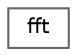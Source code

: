 digraph "Graphical Class Hierarchy"
{
 // LATEX_PDF_SIZE
  bgcolor="transparent";
  edge [fontname=Helvetica,fontsize=10,labelfontname=Helvetica,labelfontsize=10];
  node [fontname=Helvetica,fontsize=10,shape=box,height=0.2,width=0.4];
  rankdir="LR";
  Node0 [id="Node000000",label="fft",height=0.2,width=0.4,color="grey40", fillcolor="white", style="filled",URL="$classFoam_1_1fft.html",tooltip="Fast fourier transform using the fftw library."];
}
